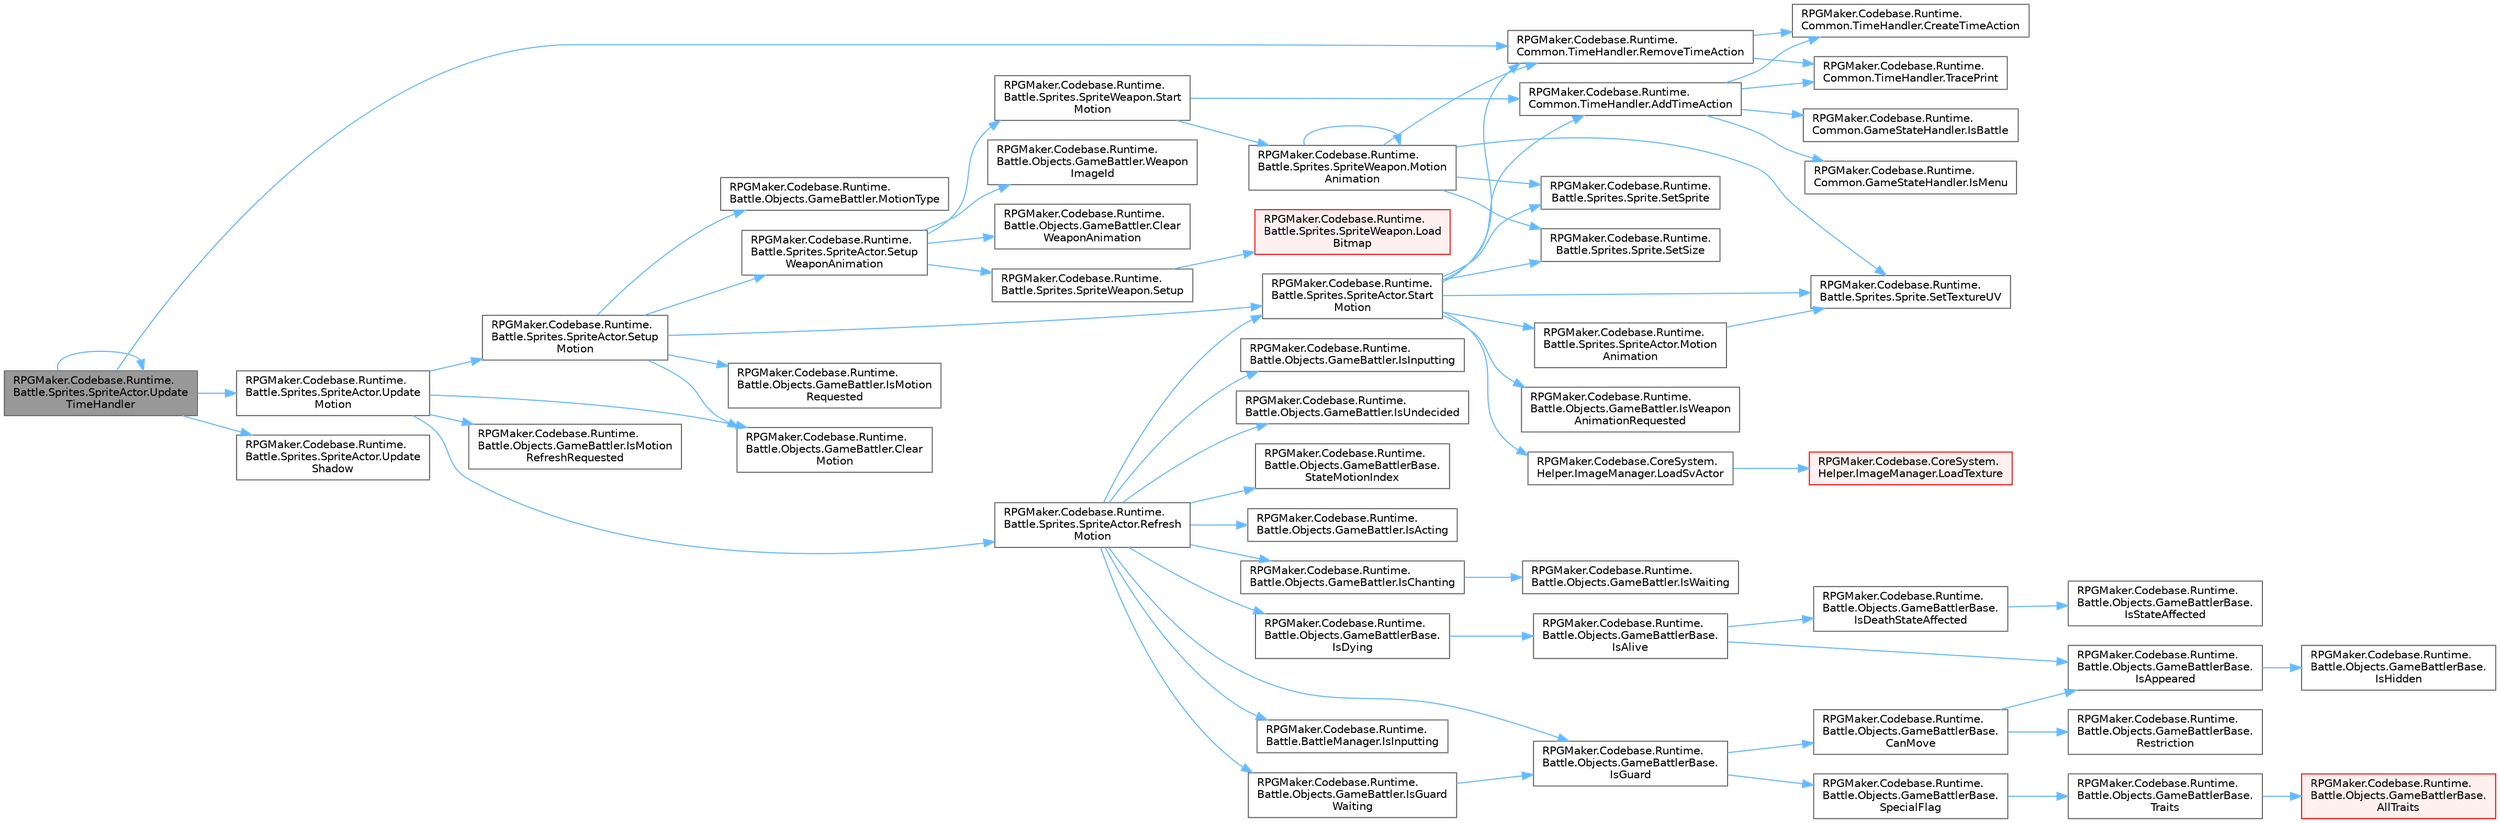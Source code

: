 digraph "RPGMaker.Codebase.Runtime.Battle.Sprites.SpriteActor.UpdateTimeHandler"
{
 // LATEX_PDF_SIZE
  bgcolor="transparent";
  edge [fontname=Helvetica,fontsize=10,labelfontname=Helvetica,labelfontsize=10];
  node [fontname=Helvetica,fontsize=10,shape=box,height=0.2,width=0.4];
  rankdir="LR";
  Node1 [id="Node000001",label="RPGMaker.Codebase.Runtime.\lBattle.Sprites.SpriteActor.Update\lTimeHandler",height=0.2,width=0.4,color="gray40", fillcolor="grey60", style="filled", fontcolor="black",tooltip="😁 Update処理"];
  Node1 -> Node2 [id="edge1_Node000001_Node000002",color="steelblue1",style="solid",tooltip=" "];
  Node2 [id="Node000002",label="RPGMaker.Codebase.Runtime.\lCommon.TimeHandler.RemoveTimeAction",height=0.2,width=0.4,color="grey40", fillcolor="white", style="filled",URL="$d3/dac/class_r_p_g_maker_1_1_codebase_1_1_runtime_1_1_common_1_1_time_handler.html#acbacfdc0a0c421baed7613fc41529941",tooltip="Actionの削除"];
  Node2 -> Node3 [id="edge2_Node000002_Node000003",color="steelblue1",style="solid",tooltip=" "];
  Node3 [id="Node000003",label="RPGMaker.Codebase.Runtime.\lCommon.TimeHandler.CreateTimeAction",height=0.2,width=0.4,color="grey40", fillcolor="white", style="filled",URL="$d3/dac/class_r_p_g_maker_1_1_codebase_1_1_runtime_1_1_common_1_1_time_handler.html#a5eef3d1f8380e9a82f53b599f3a3b2d5",tooltip=" "];
  Node2 -> Node4 [id="edge3_Node000002_Node000004",color="steelblue1",style="solid",tooltip=" "];
  Node4 [id="Node000004",label="RPGMaker.Codebase.Runtime.\lCommon.TimeHandler.TracePrint",height=0.2,width=0.4,color="grey40", fillcolor="white", style="filled",URL="$d3/dac/class_r_p_g_maker_1_1_codebase_1_1_runtime_1_1_common_1_1_time_handler.html#a8c7773e140b3739304925ce8a0198ee5",tooltip=" "];
  Node1 -> Node5 [id="edge4_Node000001_Node000005",color="steelblue1",style="solid",tooltip=" "];
  Node5 [id="Node000005",label="RPGMaker.Codebase.Runtime.\lBattle.Sprites.SpriteActor.Update\lMotion",height=0.2,width=0.4,color="grey40", fillcolor="white", style="filled",URL="$d3/d5b/class_r_p_g_maker_1_1_codebase_1_1_runtime_1_1_battle_1_1_sprites_1_1_sprite_actor.html#a6f19d918d75079527d7a01785e72f925",tooltip="😁 モーションのアップデート"];
  Node5 -> Node6 [id="edge5_Node000005_Node000006",color="steelblue1",style="solid",tooltip=" "];
  Node6 [id="Node000006",label="RPGMaker.Codebase.Runtime.\lBattle.Objects.GameBattler.Clear\lMotion",height=0.2,width=0.4,color="grey40", fillcolor="white", style="filled",URL="$d6/de6/class_r_p_g_maker_1_1_codebase_1_1_runtime_1_1_battle_1_1_objects_1_1_game_battler.html#a4723f507038d0a5c40b09a55056bccff",tooltip="😁 モーションを消去"];
  Node5 -> Node7 [id="edge6_Node000005_Node000007",color="steelblue1",style="solid",tooltip=" "];
  Node7 [id="Node000007",label="RPGMaker.Codebase.Runtime.\lBattle.Objects.GameBattler.IsMotion\lRefreshRequested",height=0.2,width=0.4,color="grey40", fillcolor="white", style="filled",URL="$d6/de6/class_r_p_g_maker_1_1_codebase_1_1_runtime_1_1_battle_1_1_objects_1_1_game_battler.html#aea5631e7a5fe273dd229c2a87fa0942c",tooltip="😁 モーションの初期化が要求されているか"];
  Node5 -> Node8 [id="edge7_Node000005_Node000008",color="steelblue1",style="solid",tooltip=" "];
  Node8 [id="Node000008",label="RPGMaker.Codebase.Runtime.\lBattle.Sprites.SpriteActor.Refresh\lMotion",height=0.2,width=0.4,color="grey40", fillcolor="white", style="filled",URL="$d3/d5b/class_r_p_g_maker_1_1_codebase_1_1_runtime_1_1_battle_1_1_sprites_1_1_sprite_actor.html#a9f3762a27950165114ac468ee2f573d6",tooltip="😁 モーションを再設定"];
  Node8 -> Node9 [id="edge8_Node000008_Node000009",color="steelblue1",style="solid",tooltip=" "];
  Node9 [id="Node000009",label="RPGMaker.Codebase.Runtime.\lBattle.Objects.GameBattler.IsActing",height=0.2,width=0.4,color="grey40", fillcolor="white", style="filled",URL="$d6/de6/class_r_p_g_maker_1_1_codebase_1_1_runtime_1_1_battle_1_1_objects_1_1_game_battler.html#ac20964b70561b7f3a7eec9a5daa8d06d",tooltip="😁 アクション実行中か"];
  Node8 -> Node10 [id="edge9_Node000008_Node000010",color="steelblue1",style="solid",tooltip=" "];
  Node10 [id="Node000010",label="RPGMaker.Codebase.Runtime.\lBattle.Objects.GameBattler.IsChanting",height=0.2,width=0.4,color="grey40", fillcolor="white", style="filled",URL="$d6/de6/class_r_p_g_maker_1_1_codebase_1_1_runtime_1_1_battle_1_1_objects_1_1_game_battler.html#a603da56cce7eeb9daf2a909b1804520b",tooltip="😁 魔法詠唱中か"];
  Node10 -> Node11 [id="edge10_Node000010_Node000011",color="steelblue1",style="solid",tooltip=" "];
  Node11 [id="Node000011",label="RPGMaker.Codebase.Runtime.\lBattle.Objects.GameBattler.IsWaiting",height=0.2,width=0.4,color="grey40", fillcolor="white", style="filled",URL="$d6/de6/class_r_p_g_maker_1_1_codebase_1_1_runtime_1_1_battle_1_1_objects_1_1_game_battler.html#a66ff07448fe006ca69578fbfcf02648d",tooltip="😁 待機中か"];
  Node8 -> Node12 [id="edge11_Node000008_Node000012",color="steelblue1",style="solid",tooltip=" "];
  Node12 [id="Node000012",label="RPGMaker.Codebase.Runtime.\lBattle.Objects.GameBattlerBase.\lIsDying",height=0.2,width=0.4,color="grey40", fillcolor="white", style="filled",URL="$d2/d70/class_r_p_g_maker_1_1_codebase_1_1_runtime_1_1_battle_1_1_objects_1_1_game_battler_base.html#af997feecd103db16a3491886176d1215",tooltip="😁 瀕死(規定値:最大HPの1/4以下)か"];
  Node12 -> Node13 [id="edge12_Node000012_Node000013",color="steelblue1",style="solid",tooltip=" "];
  Node13 [id="Node000013",label="RPGMaker.Codebase.Runtime.\lBattle.Objects.GameBattlerBase.\lIsAlive",height=0.2,width=0.4,color="grey40", fillcolor="white", style="filled",URL="$d2/d70/class_r_p_g_maker_1_1_codebase_1_1_runtime_1_1_battle_1_1_objects_1_1_game_battler_base.html#ab0cfe0154c253bf8dbdd917e1b83ecea",tooltip="😁 生きているか"];
  Node13 -> Node14 [id="edge13_Node000013_Node000014",color="steelblue1",style="solid",tooltip=" "];
  Node14 [id="Node000014",label="RPGMaker.Codebase.Runtime.\lBattle.Objects.GameBattlerBase.\lIsAppeared",height=0.2,width=0.4,color="grey40", fillcolor="white", style="filled",URL="$d2/d70/class_r_p_g_maker_1_1_codebase_1_1_runtime_1_1_battle_1_1_objects_1_1_game_battler_base.html#acd49841382f83d27e5380c894ae98c07",tooltip="😁 現れているか"];
  Node14 -> Node15 [id="edge14_Node000014_Node000015",color="steelblue1",style="solid",tooltip=" "];
  Node15 [id="Node000015",label="RPGMaker.Codebase.Runtime.\lBattle.Objects.GameBattlerBase.\lIsHidden",height=0.2,width=0.4,color="grey40", fillcolor="white", style="filled",URL="$d2/d70/class_r_p_g_maker_1_1_codebase_1_1_runtime_1_1_battle_1_1_objects_1_1_game_battler_base.html#ab31a3ef28fe70dd09c18387b9c30946b",tooltip="😁 隠れているか"];
  Node13 -> Node16 [id="edge15_Node000013_Node000016",color="steelblue1",style="solid",tooltip=" "];
  Node16 [id="Node000016",label="RPGMaker.Codebase.Runtime.\lBattle.Objects.GameBattlerBase.\lIsDeathStateAffected",height=0.2,width=0.4,color="grey40", fillcolor="white", style="filled",URL="$d2/d70/class_r_p_g_maker_1_1_codebase_1_1_runtime_1_1_battle_1_1_objects_1_1_game_battler_base.html#a2615772b2c3bc9d65699ee3b0b77aae1",tooltip="😁 死亡ステートか"];
  Node16 -> Node17 [id="edge16_Node000016_Node000017",color="steelblue1",style="solid",tooltip=" "];
  Node17 [id="Node000017",label="RPGMaker.Codebase.Runtime.\lBattle.Objects.GameBattlerBase.\lIsStateAffected",height=0.2,width=0.4,color="grey40", fillcolor="white", style="filled",URL="$d2/d70/class_r_p_g_maker_1_1_codebase_1_1_runtime_1_1_battle_1_1_objects_1_1_game_battler_base.html#ae149ea29154d386ec71f09400d260b37",tooltip="😁 指定したステートか"];
  Node8 -> Node18 [id="edge17_Node000008_Node000018",color="steelblue1",style="solid",tooltip=" "];
  Node18 [id="Node000018",label="RPGMaker.Codebase.Runtime.\lBattle.Objects.GameBattlerBase.\lIsGuard",height=0.2,width=0.4,color="grey40", fillcolor="white", style="filled",URL="$d2/d70/class_r_p_g_maker_1_1_codebase_1_1_runtime_1_1_battle_1_1_objects_1_1_game_battler_base.html#ae7210c53dd760c967d7236b7c1bcec78",tooltip="😁 防御中か"];
  Node18 -> Node19 [id="edge18_Node000018_Node000019",color="steelblue1",style="solid",tooltip=" "];
  Node19 [id="Node000019",label="RPGMaker.Codebase.Runtime.\lBattle.Objects.GameBattlerBase.\lCanMove",height=0.2,width=0.4,color="grey40", fillcolor="white", style="filled",URL="$d2/d70/class_r_p_g_maker_1_1_codebase_1_1_runtime_1_1_battle_1_1_objects_1_1_game_battler_base.html#a71cfc4475c351a35f1ae422d8f83011e",tooltip="😁 動作可能か"];
  Node19 -> Node14 [id="edge19_Node000019_Node000014",color="steelblue1",style="solid",tooltip=" "];
  Node19 -> Node20 [id="edge20_Node000019_Node000020",color="steelblue1",style="solid",tooltip=" "];
  Node20 [id="Node000020",label="RPGMaker.Codebase.Runtime.\lBattle.Objects.GameBattlerBase.\lRestriction",height=0.2,width=0.4,color="grey40", fillcolor="white", style="filled",URL="$d2/d70/class_r_p_g_maker_1_1_codebase_1_1_runtime_1_1_battle_1_1_objects_1_1_game_battler_base.html#aab0fbbc7b5e585c7b86cc5388bf8bc54",tooltip="😁 行動制約の状態を示す値を返す"];
  Node18 -> Node21 [id="edge21_Node000018_Node000021",color="steelblue1",style="solid",tooltip=" "];
  Node21 [id="Node000021",label="RPGMaker.Codebase.Runtime.\lBattle.Objects.GameBattlerBase.\lSpecialFlag",height=0.2,width=0.4,color="grey40", fillcolor="white", style="filled",URL="$d2/d70/class_r_p_g_maker_1_1_codebase_1_1_runtime_1_1_battle_1_1_objects_1_1_game_battler_base.html#aee03b1e783c57958a1844c813bc2832b",tooltip="😁 特徴が付与されているか"];
  Node21 -> Node22 [id="edge22_Node000021_Node000022",color="steelblue1",style="solid",tooltip=" "];
  Node22 [id="Node000022",label="RPGMaker.Codebase.Runtime.\lBattle.Objects.GameBattlerBase.\lTraits",height=0.2,width=0.4,color="grey40", fillcolor="white", style="filled",URL="$d2/d70/class_r_p_g_maker_1_1_codebase_1_1_runtime_1_1_battle_1_1_objects_1_1_game_battler_base.html#a27445f43d81cd74592da289cbc4c323c",tooltip="😁 指定特徴コード(TRAIT_定数)の特徴を返す"];
  Node22 -> Node23 [id="edge23_Node000022_Node000023",color="steelblue1",style="solid",tooltip=" "];
  Node23 [id="Node000023",label="RPGMaker.Codebase.Runtime.\lBattle.Objects.GameBattlerBase.\lAllTraits",height=0.2,width=0.4,color="red", fillcolor="#FFF0F0", style="filled",URL="$d2/d70/class_r_p_g_maker_1_1_codebase_1_1_runtime_1_1_battle_1_1_objects_1_1_game_battler_base.html#ab6046bf7b712d78dfb60ac99f83e2b9d",tooltip="😁 全特徴を配列で返す"];
  Node8 -> Node26 [id="edge24_Node000008_Node000026",color="steelblue1",style="solid",tooltip=" "];
  Node26 [id="Node000026",label="RPGMaker.Codebase.Runtime.\lBattle.Objects.GameBattler.IsGuard\lWaiting",height=0.2,width=0.4,color="grey40", fillcolor="white", style="filled",URL="$d6/de6/class_r_p_g_maker_1_1_codebase_1_1_runtime_1_1_battle_1_1_objects_1_1_game_battler.html#a0fd49b4b12cbeb6ecc03e97a9c0923dc",tooltip="😁 [防御]して待機中か"];
  Node26 -> Node18 [id="edge25_Node000026_Node000018",color="steelblue1",style="solid",tooltip=" "];
  Node8 -> Node27 [id="edge26_Node000008_Node000027",color="steelblue1",style="solid",tooltip=" "];
  Node27 [id="Node000027",label="RPGMaker.Codebase.Runtime.\lBattle.BattleManager.IsInputting",height=0.2,width=0.4,color="grey40", fillcolor="white", style="filled",URL="$d3/d0c/class_r_p_g_maker_1_1_codebase_1_1_runtime_1_1_battle_1_1_battle_manager.html#a8accff5d890005d2168fa1529df97355",tooltip="😁 入力中か"];
  Node8 -> Node28 [id="edge27_Node000008_Node000028",color="steelblue1",style="solid",tooltip=" "];
  Node28 [id="Node000028",label="RPGMaker.Codebase.Runtime.\lBattle.Objects.GameBattler.IsInputting",height=0.2,width=0.4,color="grey40", fillcolor="white", style="filled",URL="$d6/de6/class_r_p_g_maker_1_1_codebase_1_1_runtime_1_1_battle_1_1_objects_1_1_game_battler.html#ad5f332583bc2dbf323de59f5e78ee24c",tooltip="😁 戦闘コマンド入力中か"];
  Node8 -> Node29 [id="edge28_Node000008_Node000029",color="steelblue1",style="solid",tooltip=" "];
  Node29 [id="Node000029",label="RPGMaker.Codebase.Runtime.\lBattle.Objects.GameBattler.IsUndecided",height=0.2,width=0.4,color="grey40", fillcolor="white", style="filled",URL="$d6/de6/class_r_p_g_maker_1_1_codebase_1_1_runtime_1_1_battle_1_1_objects_1_1_game_battler.html#ac0d2b9fb7d231941aa2dab0ea71a3671",tooltip="😁 行動が未選択か"];
  Node8 -> Node30 [id="edge29_Node000008_Node000030",color="steelblue1",style="solid",tooltip=" "];
  Node30 [id="Node000030",label="RPGMaker.Codebase.Runtime.\lBattle.Sprites.SpriteActor.Start\lMotion",height=0.2,width=0.4,color="grey40", fillcolor="white", style="filled",URL="$d3/d5b/class_r_p_g_maker_1_1_codebase_1_1_runtime_1_1_battle_1_1_sprites_1_1_sprite_actor.html#a83b0b22aa9a3f111f5e893f196b2cfd3",tooltip="😁 指定モーションを開始"];
  Node30 -> Node31 [id="edge30_Node000030_Node000031",color="steelblue1",style="solid",tooltip=" "];
  Node31 [id="Node000031",label="RPGMaker.Codebase.Runtime.\lCommon.TimeHandler.AddTimeAction",height=0.2,width=0.4,color="grey40", fillcolor="white", style="filled",URL="$d3/dac/class_r_p_g_maker_1_1_codebase_1_1_runtime_1_1_common_1_1_time_handler.html#ac4a358a4a2136a175a780d969a5a2ae2",tooltip="実行するActionの登録"];
  Node31 -> Node3 [id="edge31_Node000031_Node000003",color="steelblue1",style="solid",tooltip=" "];
  Node31 -> Node32 [id="edge32_Node000031_Node000032",color="steelblue1",style="solid",tooltip=" "];
  Node32 [id="Node000032",label="RPGMaker.Codebase.Runtime.\lCommon.GameStateHandler.IsBattle",height=0.2,width=0.4,color="grey40", fillcolor="white", style="filled",URL="$de/d2c/class_r_p_g_maker_1_1_codebase_1_1_runtime_1_1_common_1_1_game_state_handler.html#ad21ee0055358ca67238c33be028d2d7b",tooltip="現在の状態がBATTLEまたは、BATTLE_EVENTかどうかを返却する"];
  Node31 -> Node33 [id="edge33_Node000031_Node000033",color="steelblue1",style="solid",tooltip=" "];
  Node33 [id="Node000033",label="RPGMaker.Codebase.Runtime.\lCommon.GameStateHandler.IsMenu",height=0.2,width=0.4,color="grey40", fillcolor="white", style="filled",URL="$de/d2c/class_r_p_g_maker_1_1_codebase_1_1_runtime_1_1_common_1_1_game_state_handler.html#a08635f6fd879412581bd0c23e3559838",tooltip="現在の状態がMENUかどうかを返却する"];
  Node31 -> Node4 [id="edge34_Node000031_Node000004",color="steelblue1",style="solid",tooltip=" "];
  Node30 -> Node34 [id="edge35_Node000030_Node000034",color="steelblue1",style="solid",tooltip=" "];
  Node34 [id="Node000034",label="RPGMaker.Codebase.Runtime.\lBattle.Objects.GameBattler.IsWeapon\lAnimationRequested",height=0.2,width=0.4,color="grey40", fillcolor="white", style="filled",URL="$d6/de6/class_r_p_g_maker_1_1_codebase_1_1_runtime_1_1_battle_1_1_objects_1_1_game_battler.html#a18a5719067922b59527b463f27ff29e9",tooltip="😁 武器アニメーションが要求されているか"];
  Node30 -> Node35 [id="edge36_Node000030_Node000035",color="steelblue1",style="solid",tooltip=" "];
  Node35 [id="Node000035",label="RPGMaker.Codebase.CoreSystem.\lHelper.ImageManager.LoadSvActor",height=0.2,width=0.4,color="grey40", fillcolor="white", style="filled",URL="$d3/db5/class_r_p_g_maker_1_1_codebase_1_1_core_system_1_1_helper_1_1_image_manager.html#a54c4105356ae0df6e9015d5a174807e2",tooltip="😁 Ｓｖアクター読込"];
  Node35 -> Node36 [id="edge37_Node000035_Node000036",color="steelblue1",style="solid",tooltip=" "];
  Node36 [id="Node000036",label="RPGMaker.Codebase.CoreSystem.\lHelper.ImageManager.LoadTexture",height=0.2,width=0.4,color="red", fillcolor="#FFF0F0", style="filled",URL="$d3/db5/class_r_p_g_maker_1_1_codebase_1_1_core_system_1_1_helper_1_1_image_manager.html#ab78e9f4a3ece437818e55deeefef6cdd",tooltip="😁 テクスチャー読込"];
  Node30 -> Node39 [id="edge38_Node000030_Node000039",color="steelblue1",style="solid",tooltip=" "];
  Node39 [id="Node000039",label="RPGMaker.Codebase.Runtime.\lBattle.Sprites.SpriteActor.Motion\lAnimation",height=0.2,width=0.4,color="grey40", fillcolor="white", style="filled",URL="$d3/d5b/class_r_p_g_maker_1_1_codebase_1_1_runtime_1_1_battle_1_1_sprites_1_1_sprite_actor.html#aa6f838bcba0a96a60a5aea42347f607e",tooltip="😁 攻撃以外のモーションのアップデート"];
  Node39 -> Node40 [id="edge39_Node000039_Node000040",color="steelblue1",style="solid",tooltip=" "];
  Node40 [id="Node000040",label="RPGMaker.Codebase.Runtime.\lBattle.Sprites.Sprite.SetTextureUV",height=0.2,width=0.4,color="grey40", fillcolor="white", style="filled",URL="$de/db2/class_r_p_g_maker_1_1_codebase_1_1_runtime_1_1_battle_1_1_sprites_1_1_sprite.html#a815472457b34125acc67d5797e458f3d",tooltip="😁 テクスチャUVの設定"];
  Node30 -> Node2 [id="edge40_Node000030_Node000002",color="steelblue1",style="solid",tooltip=" "];
  Node30 -> Node41 [id="edge41_Node000030_Node000041",color="steelblue1",style="solid",tooltip=" "];
  Node41 [id="Node000041",label="RPGMaker.Codebase.Runtime.\lBattle.Sprites.Sprite.SetSize",height=0.2,width=0.4,color="grey40", fillcolor="white", style="filled",URL="$de/db2/class_r_p_g_maker_1_1_codebase_1_1_runtime_1_1_battle_1_1_sprites_1_1_sprite.html#a1ab650b9946e23a1215ccb7b379f86a5",tooltip="😁 サイズ設定"];
  Node30 -> Node42 [id="edge42_Node000030_Node000042",color="steelblue1",style="solid",tooltip=" "];
  Node42 [id="Node000042",label="RPGMaker.Codebase.Runtime.\lBattle.Sprites.Sprite.SetSprite",height=0.2,width=0.4,color="grey40", fillcolor="white", style="filled",URL="$de/db2/class_r_p_g_maker_1_1_codebase_1_1_runtime_1_1_battle_1_1_sprites_1_1_sprite.html#ae6aa897c23cc58592aec45f4aaa8c537",tooltip="😁 Sprite設定"];
  Node30 -> Node40 [id="edge43_Node000030_Node000040",color="steelblue1",style="solid",tooltip=" "];
  Node8 -> Node43 [id="edge44_Node000008_Node000043",color="steelblue1",style="solid",tooltip=" "];
  Node43 [id="Node000043",label="RPGMaker.Codebase.Runtime.\lBattle.Objects.GameBattlerBase.\lStateMotionIndex",height=0.2,width=0.4,color="grey40", fillcolor="white", style="filled",URL="$d2/d70/class_r_p_g_maker_1_1_codebase_1_1_runtime_1_1_battle_1_1_objects_1_1_game_battler_base.html#a97f0aeff62c314512c8e2043325ed254",tooltip="😁 SVでのステートの動作番号を返す"];
  Node5 -> Node44 [id="edge45_Node000005_Node000044",color="steelblue1",style="solid",tooltip=" "];
  Node44 [id="Node000044",label="RPGMaker.Codebase.Runtime.\lBattle.Sprites.SpriteActor.Setup\lMotion",height=0.2,width=0.4,color="grey40", fillcolor="white", style="filled",URL="$d3/d5b/class_r_p_g_maker_1_1_codebase_1_1_runtime_1_1_battle_1_1_sprites_1_1_sprite_actor.html#a6c1763dd7538c64fd0999c88b885a8b3",tooltip="😁 モーションの準備"];
  Node44 -> Node6 [id="edge46_Node000044_Node000006",color="steelblue1",style="solid",tooltip=" "];
  Node44 -> Node45 [id="edge47_Node000044_Node000045",color="steelblue1",style="solid",tooltip=" "];
  Node45 [id="Node000045",label="RPGMaker.Codebase.Runtime.\lBattle.Objects.GameBattler.IsMotion\lRequested",height=0.2,width=0.4,color="grey40", fillcolor="white", style="filled",URL="$d6/de6/class_r_p_g_maker_1_1_codebase_1_1_runtime_1_1_battle_1_1_objects_1_1_game_battler.html#af7ea858649b50a736a375f431c38f6c9",tooltip="😁 モーションが要求されているか"];
  Node44 -> Node46 [id="edge48_Node000044_Node000046",color="steelblue1",style="solid",tooltip=" "];
  Node46 [id="Node000046",label="RPGMaker.Codebase.Runtime.\lBattle.Objects.GameBattler.MotionType",height=0.2,width=0.4,color="grey40", fillcolor="white", style="filled",URL="$d6/de6/class_r_p_g_maker_1_1_codebase_1_1_runtime_1_1_battle_1_1_objects_1_1_game_battler.html#a389ce841a0bcd5389070ef7d0266e898",tooltip="😁 行動タイプを返す"];
  Node44 -> Node47 [id="edge49_Node000044_Node000047",color="steelblue1",style="solid",tooltip=" "];
  Node47 [id="Node000047",label="RPGMaker.Codebase.Runtime.\lBattle.Sprites.SpriteActor.Setup\lWeaponAnimation",height=0.2,width=0.4,color="grey40", fillcolor="white", style="filled",URL="$d3/d5b/class_r_p_g_maker_1_1_codebase_1_1_runtime_1_1_battle_1_1_sprites_1_1_sprite_actor.html#a23ce0be12af999015b5b0a114836d325",tooltip="😁 武器アニメの準備"];
  Node47 -> Node48 [id="edge50_Node000047_Node000048",color="steelblue1",style="solid",tooltip=" "];
  Node48 [id="Node000048",label="RPGMaker.Codebase.Runtime.\lBattle.Objects.GameBattler.Clear\lWeaponAnimation",height=0.2,width=0.4,color="grey40", fillcolor="white", style="filled",URL="$d6/de6/class_r_p_g_maker_1_1_codebase_1_1_runtime_1_1_battle_1_1_objects_1_1_game_battler.html#ac0fbe5c2acf545e6bb8c3067dd313a3c",tooltip="😁 武器アニメーションを消去"];
  Node47 -> Node49 [id="edge51_Node000047_Node000049",color="steelblue1",style="solid",tooltip=" "];
  Node49 [id="Node000049",label="RPGMaker.Codebase.Runtime.\lBattle.Sprites.SpriteWeapon.Setup",height=0.2,width=0.4,color="grey40", fillcolor="white", style="filled",URL="$db/d90/class_r_p_g_maker_1_1_codebase_1_1_runtime_1_1_battle_1_1_sprites_1_1_sprite_weapon.html#a1951a3d4d186cf3d3f7e8c5251952c6b",tooltip="😁 準備"];
  Node49 -> Node50 [id="edge52_Node000049_Node000050",color="steelblue1",style="solid",tooltip=" "];
  Node50 [id="Node000050",label="RPGMaker.Codebase.Runtime.\lBattle.Sprites.SpriteWeapon.Load\lBitmap",height=0.2,width=0.4,color="red", fillcolor="#FFF0F0", style="filled",URL="$db/d90/class_r_p_g_maker_1_1_codebase_1_1_runtime_1_1_battle_1_1_sprites_1_1_sprite_weapon.html#ae5401808492e165fabaeca94074e2112",tooltip="😁 画像の読み込み"];
  Node47 -> Node54 [id="edge53_Node000047_Node000054",color="steelblue1",style="solid",tooltip=" "];
  Node54 [id="Node000054",label="RPGMaker.Codebase.Runtime.\lBattle.Sprites.SpriteWeapon.Start\lMotion",height=0.2,width=0.4,color="grey40", fillcolor="white", style="filled",URL="$db/d90/class_r_p_g_maker_1_1_codebase_1_1_runtime_1_1_battle_1_1_sprites_1_1_sprite_weapon.html#ab5d955d4a14f4fd16912fa4e9616788f",tooltip="😁 モーション開始"];
  Node54 -> Node31 [id="edge54_Node000054_Node000031",color="steelblue1",style="solid",tooltip=" "];
  Node54 -> Node55 [id="edge55_Node000054_Node000055",color="steelblue1",style="solid",tooltip=" "];
  Node55 [id="Node000055",label="RPGMaker.Codebase.Runtime.\lBattle.Sprites.SpriteWeapon.Motion\lAnimation",height=0.2,width=0.4,color="grey40", fillcolor="white", style="filled",URL="$db/d90/class_r_p_g_maker_1_1_codebase_1_1_runtime_1_1_battle_1_1_sprites_1_1_sprite_weapon.html#ac25007d85788ed5b99d217ccbdd580fd",tooltip="😁 アニメーション処理"];
  Node55 -> Node55 [id="edge56_Node000055_Node000055",color="steelblue1",style="solid",tooltip=" "];
  Node55 -> Node2 [id="edge57_Node000055_Node000002",color="steelblue1",style="solid",tooltip=" "];
  Node55 -> Node41 [id="edge58_Node000055_Node000041",color="steelblue1",style="solid",tooltip=" "];
  Node55 -> Node42 [id="edge59_Node000055_Node000042",color="steelblue1",style="solid",tooltip=" "];
  Node55 -> Node40 [id="edge60_Node000055_Node000040",color="steelblue1",style="solid",tooltip=" "];
  Node47 -> Node56 [id="edge61_Node000047_Node000056",color="steelblue1",style="solid",tooltip=" "];
  Node56 [id="Node000056",label="RPGMaker.Codebase.Runtime.\lBattle.Objects.GameBattler.Weapon\lImageId",height=0.2,width=0.4,color="grey40", fillcolor="white", style="filled",URL="$d6/de6/class_r_p_g_maker_1_1_codebase_1_1_runtime_1_1_battle_1_1_objects_1_1_game_battler.html#aeef42c9e348912a1d81d6659a3d2fcaa",tooltip="😁 武器画像IDを返す"];
  Node44 -> Node30 [id="edge62_Node000044_Node000030",color="steelblue1",style="solid",tooltip=" "];
  Node1 -> Node57 [id="edge63_Node000001_Node000057",color="steelblue1",style="solid",tooltip=" "];
  Node57 [id="Node000057",label="RPGMaker.Codebase.Runtime.\lBattle.Sprites.SpriteActor.Update\lShadow",height=0.2,width=0.4,color="grey40", fillcolor="white", style="filled",URL="$d3/d5b/class_r_p_g_maker_1_1_codebase_1_1_runtime_1_1_battle_1_1_sprites_1_1_sprite_actor.html#a5a0ec82c7f335a8d09476b6e967d7c51",tooltip="😁 影のアップデート"];
  Node1 -> Node1 [id="edge64_Node000001_Node000001",color="steelblue1",style="solid",tooltip=" "];
}

